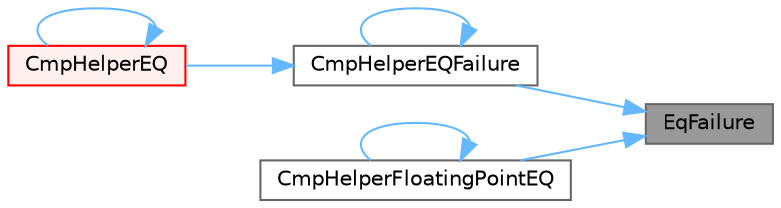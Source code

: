 digraph "EqFailure"
{
 // LATEX_PDF_SIZE
  bgcolor="transparent";
  edge [fontname=Helvetica,fontsize=10,labelfontname=Helvetica,labelfontsize=10];
  node [fontname=Helvetica,fontsize=10,shape=box,height=0.2,width=0.4];
  rankdir="RL";
  Node1 [id="Node000001",label="EqFailure",height=0.2,width=0.4,color="gray40", fillcolor="grey60", style="filled", fontcolor="black",tooltip=" "];
  Node1 -> Node2 [id="edge1_Node000001_Node000002",dir="back",color="steelblue1",style="solid",tooltip=" "];
  Node2 [id="Node000002",label="CmpHelperEQFailure",height=0.2,width=0.4,color="grey40", fillcolor="white", style="filled",URL="$namespacetesting_1_1internal.html#ad2326ef3522e0ea2603ef2fc6640fe26",tooltip=" "];
  Node2 -> Node3 [id="edge2_Node000002_Node000003",dir="back",color="steelblue1",style="solid",tooltip=" "];
  Node3 [id="Node000003",label="CmpHelperEQ",height=0.2,width=0.4,color="red", fillcolor="#FFF0F0", style="filled",URL="$namespacetesting_1_1internal.html#a5fa5e8b8d4b126616a657fbaa6b0cdf6",tooltip=" "];
  Node3 -> Node3 [id="edge3_Node000003_Node000003",dir="back",color="steelblue1",style="solid",tooltip=" "];
  Node2 -> Node2 [id="edge4_Node000002_Node000002",dir="back",color="steelblue1",style="solid",tooltip=" "];
  Node1 -> Node7 [id="edge5_Node000001_Node000007",dir="back",color="steelblue1",style="solid",tooltip=" "];
  Node7 [id="Node000007",label="CmpHelperFloatingPointEQ",height=0.2,width=0.4,color="grey40", fillcolor="white", style="filled",URL="$namespacetesting_1_1internal.html#ab9b1a39a931d70ce5d629e3cff2bfaa3",tooltip=" "];
  Node7 -> Node7 [id="edge6_Node000007_Node000007",dir="back",color="steelblue1",style="solid",tooltip=" "];
}

